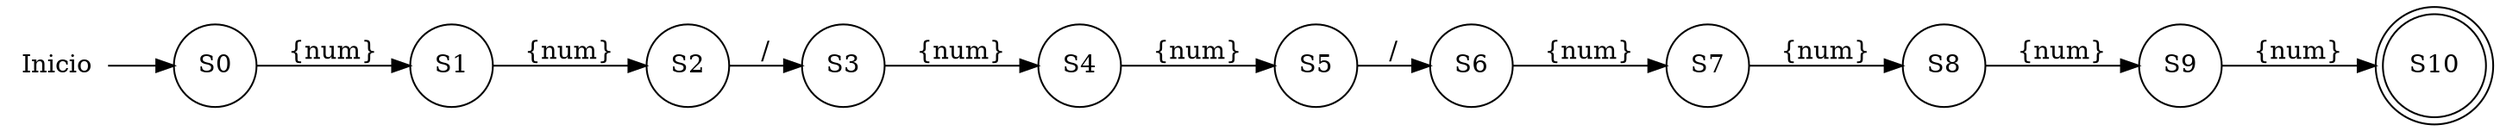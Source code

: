 digraph G {rankdir = LR;node [shape=circle];inicio [shape=plaintext label="Inicio"];inicio -> S0;S0 -> S1 [label="{num}"];S1 -> S2 [label="{num}"];S2 -> S3 [label="/"];S3 -> S4 [label="{num}"];S4 -> S5 [label="{num}"];S5 -> S6 [label="/"];S6 -> S7 [label="{num}"];S7 -> S8 [label="{num}"];S8 -> S9 [label="{num}"];S9 -> S10 [label="{num}"];S10 [peripheries=2];}